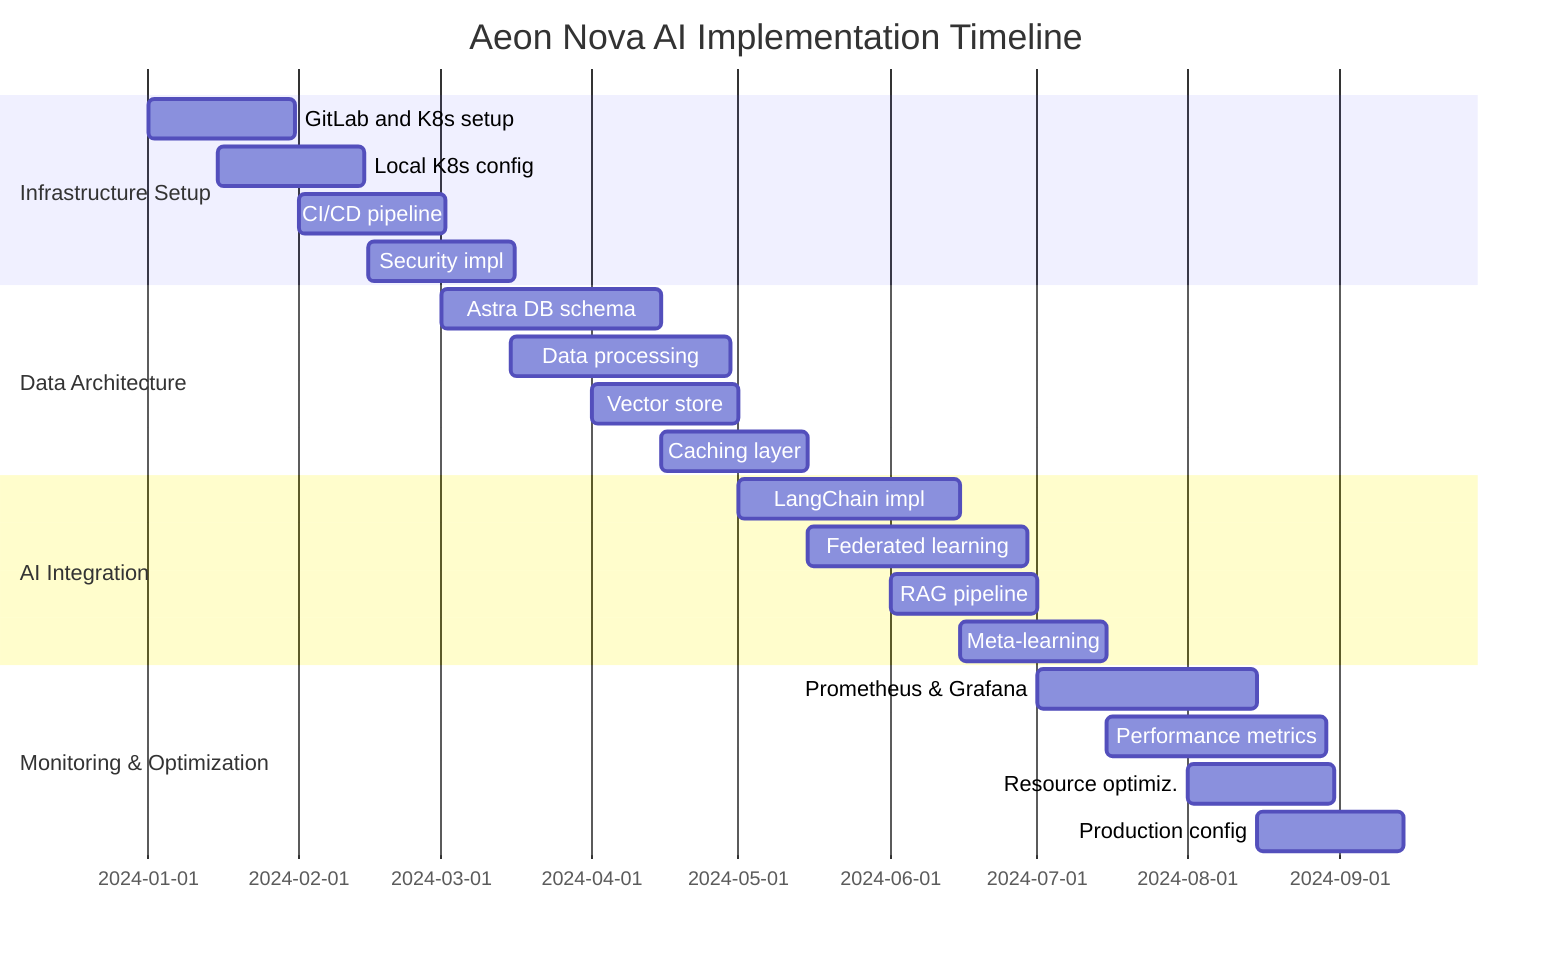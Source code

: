 gantt
  title Aeon Nova AI Implementation Timeline
  dateFormat  YYYY-MM-DD
  section Infrastructure Setup
  GitLab and K8s setup :2024-01-01, 30d
  Local K8s config    :2024-01-15, 30d
  CI/CD pipeline      :2024-02-01, 30d
  Security impl       :2024-02-15, 30d
  section Data Architecture
  Astra DB schema     :2024-03-01, 45d
  Data processing     :2024-03-15, 45d
  Vector store        :2024-04-01, 30d
  Caching layer       :2024-04-15, 30d
  section AI Integration
  LangChain impl      :2024-05-01, 45d
  Federated learning  :2024-05-15, 45d
  RAG pipeline        :2024-06-01, 30d
  Meta-learning       :2024-06-15, 30d
  section Monitoring & Optimization
  Prometheus & Grafana:2024-07-01, 45d
  Performance metrics :2024-07-15, 45d
  Resource optimiz.   :2024-08-01, 30d
  Production config   :2024-08-15, 30d
